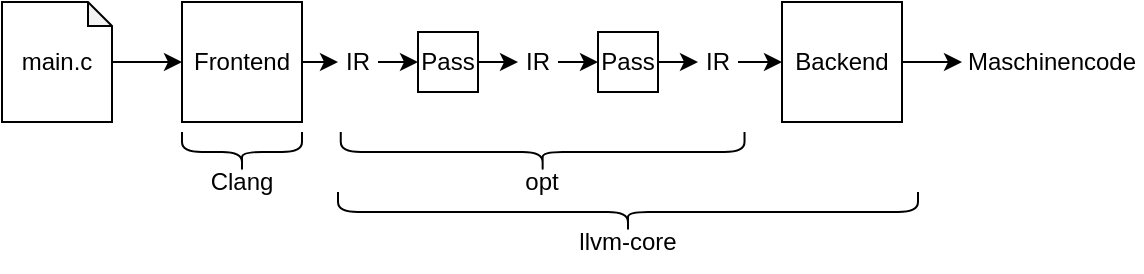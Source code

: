 <mxfile version="15.8.6" type="device"><diagram id="Q6zoeQBmvapHs_SZyqo1" name="Page-1"><mxGraphModel dx="648" dy="948" grid="1" gridSize="10" guides="1" tooltips="1" connect="1" arrows="1" fold="1" page="1" pageScale="1" pageWidth="1169" pageHeight="827" math="0" shadow="0"><root><mxCell id="0"/><mxCell id="1" parent="0"/><mxCell id="tDP0pi9AfbapoT4VoRs4-1" value="" style="whiteSpace=wrap;html=1;aspect=fixed;" vertex="1" parent="1"><mxGeometry x="140" y="360" width="60" height="60" as="geometry"/></mxCell><mxCell id="tDP0pi9AfbapoT4VoRs4-2" value="Frontend" style="text;html=1;strokeColor=none;fillColor=none;align=center;verticalAlign=middle;whiteSpace=wrap;rounded=0;" vertex="1" parent="1"><mxGeometry x="140" y="375" width="60" height="30" as="geometry"/></mxCell><mxCell id="tDP0pi9AfbapoT4VoRs4-3" value="" style="endArrow=classic;html=1;rounded=0;entryX=0;entryY=0.5;entryDx=0;entryDy=0;" edge="1" parent="1" source="tDP0pi9AfbapoT4VoRs4-5" target="tDP0pi9AfbapoT4VoRs4-1"><mxGeometry width="50" height="50" relative="1" as="geometry"><mxPoint x="100" y="390" as="sourcePoint"/><mxPoint x="330" y="460" as="targetPoint"/></mxGeometry></mxCell><mxCell id="tDP0pi9AfbapoT4VoRs4-5" value="main.c" style="shape=note;whiteSpace=wrap;html=1;backgroundOutline=1;darkOpacity=0.05;size=12;" vertex="1" parent="1"><mxGeometry x="50" y="360" width="55" height="60" as="geometry"/></mxCell><mxCell id="tDP0pi9AfbapoT4VoRs4-6" value="" style="endArrow=classic;html=1;rounded=0;exitX=1;exitY=0.5;exitDx=0;exitDy=0;entryX=0;entryY=0.5;entryDx=0;entryDy=0;" edge="1" parent="1" source="tDP0pi9AfbapoT4VoRs4-1" target="tDP0pi9AfbapoT4VoRs4-8"><mxGeometry width="50" height="50" relative="1" as="geometry"><mxPoint x="280" y="390" as="sourcePoint"/><mxPoint x="240" y="390" as="targetPoint"/></mxGeometry></mxCell><mxCell id="tDP0pi9AfbapoT4VoRs4-8" value="IR" style="text;html=1;strokeColor=none;fillColor=none;align=center;verticalAlign=middle;whiteSpace=wrap;rounded=0;" vertex="1" parent="1"><mxGeometry x="218" y="375" width="20" height="30" as="geometry"/></mxCell><mxCell id="tDP0pi9AfbapoT4VoRs4-10" value="" style="endArrow=classic;html=1;rounded=0;exitX=1;exitY=0.5;exitDx=0;exitDy=0;" edge="1" parent="1" source="tDP0pi9AfbapoT4VoRs4-8"><mxGeometry width="50" height="50" relative="1" as="geometry"><mxPoint x="268" y="400" as="sourcePoint"/><mxPoint x="258" y="390" as="targetPoint"/></mxGeometry></mxCell><mxCell id="tDP0pi9AfbapoT4VoRs4-11" value="Pass" style="rounded=0;whiteSpace=wrap;html=1;" vertex="1" parent="1"><mxGeometry x="258" y="375" width="30" height="30" as="geometry"/></mxCell><mxCell id="tDP0pi9AfbapoT4VoRs4-12" value="" style="endArrow=classic;html=1;rounded=0;exitX=1;exitY=0.5;exitDx=0;exitDy=0;entryX=0;entryY=0.5;entryDx=0;entryDy=0;" edge="1" parent="1" target="tDP0pi9AfbapoT4VoRs4-13"><mxGeometry width="50" height="50" relative="1" as="geometry"><mxPoint x="288" y="390" as="sourcePoint"/><mxPoint x="308" y="390" as="targetPoint"/></mxGeometry></mxCell><mxCell id="tDP0pi9AfbapoT4VoRs4-13" value="IR" style="text;html=1;strokeColor=none;fillColor=none;align=center;verticalAlign=middle;whiteSpace=wrap;rounded=0;" vertex="1" parent="1"><mxGeometry x="308" y="375" width="20" height="30" as="geometry"/></mxCell><mxCell id="tDP0pi9AfbapoT4VoRs4-14" value="" style="endArrow=classic;html=1;rounded=0;exitX=1;exitY=0.5;exitDx=0;exitDy=0;" edge="1" parent="1" source="tDP0pi9AfbapoT4VoRs4-13"><mxGeometry width="50" height="50" relative="1" as="geometry"><mxPoint x="358" y="400" as="sourcePoint"/><mxPoint x="348" y="390" as="targetPoint"/></mxGeometry></mxCell><mxCell id="tDP0pi9AfbapoT4VoRs4-15" value="Pass" style="rounded=0;whiteSpace=wrap;html=1;" vertex="1" parent="1"><mxGeometry x="348" y="375" width="30" height="30" as="geometry"/></mxCell><mxCell id="tDP0pi9AfbapoT4VoRs4-17" value="" style="endArrow=classic;html=1;rounded=0;exitX=1;exitY=0.5;exitDx=0;exitDy=0;entryX=0;entryY=0.5;entryDx=0;entryDy=0;" edge="1" parent="1" target="tDP0pi9AfbapoT4VoRs4-18"><mxGeometry width="50" height="50" relative="1" as="geometry"><mxPoint x="378" y="390" as="sourcePoint"/><mxPoint x="398" y="390" as="targetPoint"/></mxGeometry></mxCell><mxCell id="tDP0pi9AfbapoT4VoRs4-18" value="IR" style="text;html=1;strokeColor=none;fillColor=none;align=center;verticalAlign=middle;whiteSpace=wrap;rounded=0;" vertex="1" parent="1"><mxGeometry x="398" y="375" width="20" height="30" as="geometry"/></mxCell><mxCell id="tDP0pi9AfbapoT4VoRs4-19" value="" style="endArrow=classic;html=1;rounded=0;exitX=1;exitY=0.5;exitDx=0;exitDy=0;entryX=0;entryY=0.5;entryDx=0;entryDy=0;" edge="1" parent="1" source="tDP0pi9AfbapoT4VoRs4-18" target="tDP0pi9AfbapoT4VoRs4-20"><mxGeometry width="50" height="50" relative="1" as="geometry"><mxPoint x="448" y="400" as="sourcePoint"/><mxPoint x="438" y="390" as="targetPoint"/></mxGeometry></mxCell><mxCell id="tDP0pi9AfbapoT4VoRs4-20" value="Backend" style="whiteSpace=wrap;html=1;aspect=fixed;" vertex="1" parent="1"><mxGeometry x="440" y="360" width="60" height="60" as="geometry"/></mxCell><mxCell id="tDP0pi9AfbapoT4VoRs4-22" value="" style="endArrow=classic;html=1;rounded=0;exitX=1;exitY=0.5;exitDx=0;exitDy=0;entryX=0;entryY=0.5;entryDx=0;entryDy=0;entryPerimeter=0;" edge="1" parent="1" source="tDP0pi9AfbapoT4VoRs4-20"><mxGeometry width="50" height="50" relative="1" as="geometry"><mxPoint x="428" y="400" as="sourcePoint"/><mxPoint x="530" y="390" as="targetPoint"/><Array as="points"/></mxGeometry></mxCell><mxCell id="tDP0pi9AfbapoT4VoRs4-23" value="Maschinencode" style="text;html=1;strokeColor=none;fillColor=none;align=center;verticalAlign=middle;whiteSpace=wrap;rounded=0;" vertex="1" parent="1"><mxGeometry x="530" y="375" width="90" height="30" as="geometry"/></mxCell><mxCell id="tDP0pi9AfbapoT4VoRs4-24" value="" style="shape=curlyBracket;whiteSpace=wrap;html=1;rounded=1;rotation=-90;" vertex="1" parent="1"><mxGeometry x="160" y="405" width="20" height="60" as="geometry"/></mxCell><mxCell id="tDP0pi9AfbapoT4VoRs4-25" value="Clang" style="text;html=1;strokeColor=none;fillColor=none;align=center;verticalAlign=middle;whiteSpace=wrap;rounded=0;" vertex="1" parent="1"><mxGeometry x="150" y="435" width="40" height="30" as="geometry"/></mxCell><mxCell id="tDP0pi9AfbapoT4VoRs4-28" value="" style="shape=curlyBracket;whiteSpace=wrap;html=1;rounded=1;rotation=-90;" vertex="1" parent="1"><mxGeometry x="310.32" y="334.07" width="20" height="201.88" as="geometry"/></mxCell><mxCell id="tDP0pi9AfbapoT4VoRs4-29" value="opt" style="text;html=1;strokeColor=none;fillColor=none;align=center;verticalAlign=middle;whiteSpace=wrap;rounded=0;" vertex="1" parent="1"><mxGeometry x="300.32" y="435" width="40" height="30" as="geometry"/></mxCell><mxCell id="tDP0pi9AfbapoT4VoRs4-30" value="" style="shape=curlyBracket;whiteSpace=wrap;html=1;rounded=1;rotation=-90;" vertex="1" parent="1"><mxGeometry x="353" y="320" width="20" height="290" as="geometry"/></mxCell><mxCell id="tDP0pi9AfbapoT4VoRs4-31" value="llvm-core" style="text;html=1;strokeColor=none;fillColor=none;align=center;verticalAlign=middle;whiteSpace=wrap;rounded=0;" vertex="1" parent="1"><mxGeometry x="330" y="465" width="66" height="30" as="geometry"/></mxCell></root></mxGraphModel></diagram></mxfile>